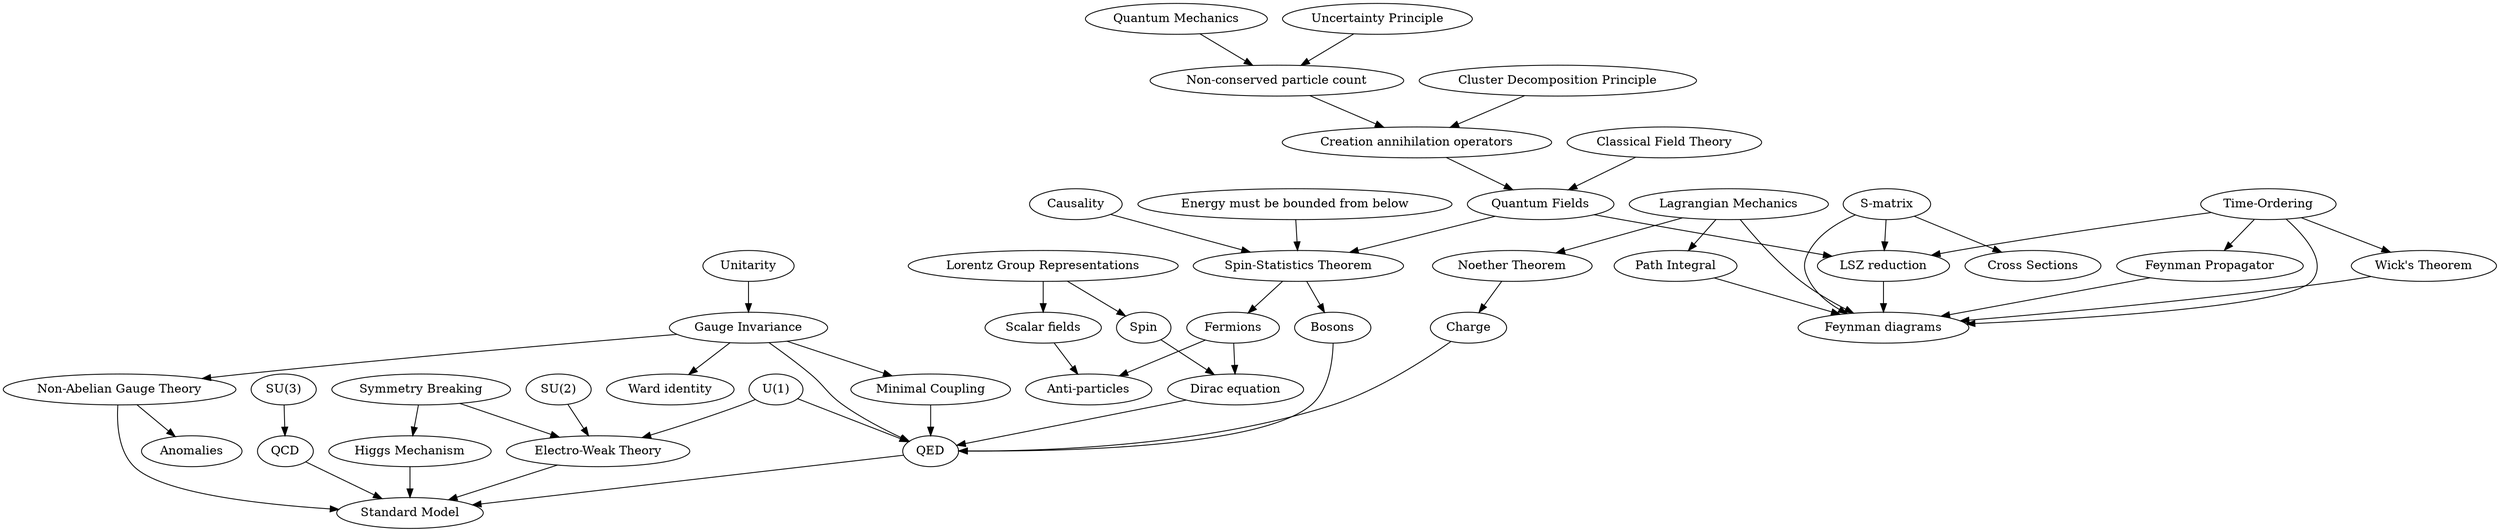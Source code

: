 digraph {
  // Various nodes

  QM [label="Quantum Mechanics"];
  UncertaintyP [label="Uncertainty Principle"];
  Particles [label="Non-conserved particle count"];

  CreationAnn [label="Creation annihilation operators"];
  LG [label="Lorentz Group Representations"];
  Cluster [label="Cluster Decomposition Principle"];
  Diagrams [label="Feynman diagrams"];
  PathI [label="Path Integral"];
  Causality;
  EnergyBound [label="Energy must be bounded from below"];
  SpinStat [label="Spin-Statistics Theorem"];
  Lagrangian [label="Lagrangian Mechanics"];
  CFT [label="Classical Field Theory"];
  Noether [label="Noether Theorem"];
  CrossSec [label="Cross Sections"];
  SMatrix [label="S-matrix"];
  Prop [label="Feynman Propagator"];
  TimeOrd [label="Time-Ordering"];
  Wick [label="Wick's Theorem"];
  Gauge [label="Gauge Invariance"];
  Ward [label="Ward identity"];
  Charge [label="Charge"];
  Dirac [label="Dirac equation"];
  LSZ [label="LSZ reduction"];
  QED;
  QCD;
  ElectroWeak [label="Electro-Weak Theory"];
  SM [label="Standard Model"];
  Unitarity;
  Fields [label="Quantum Fields"];
  Bosons;
  Fermions;
  Spin;
  Scalar [label="Scalar fields"];
  MinimalCoup [label="Minimal Coupling"];
  U1 [label="U(1)"];
  SU2 [label="SU(2)"];
  SU3 [label="SU(3)"];
  SymmBreak [label="Symmetry Breaking"];
  NonAbelian [label="Non-Abelian Gauge Theory"];
  Anomalies;
  Anti [label="Anti-particles"];
  Higgs [label="Higgs Mechanism"];

  // Edges

  QM -> Particles;
  UncertaintyP -> Particles;

  Particles -> CreationAnn;
  Cluster -> CreationAnn;

  CFT -> Fields;
  CreationAnn -> Fields;

  SMatrix -> LSZ;
  SMatrix -> CrossSec;

  Fields -> LSZ;
  TimeOrd -> LSZ;

  TimeOrd -> Prop;
  TimeOrd -> Wick;

  Prop -> Diagrams;

  LSZ -> Diagrams;
  Lagrangian -> Diagrams;
  SMatrix -> Diagrams;
  Wick -> Diagrams;
  TimeOrd -> Diagrams;

  Lagrangian -> Noether;
  Noether -> Charge;

  Lagrangian -> PathI;
  PathI -> Diagrams;

  Causality -> SpinStat;
  EnergyBound -> SpinStat;
  Fields -> SpinStat;

  SpinStat -> Bosons;
  SpinStat -> Fermions;

  LG -> Spin;
  LG -> Scalar;

  Scalar -> Anti;
  Fermions -> Anti;

  Fermions -> Dirac;
  Spin -> Dirac;

  U1 -> QED;
  Bosons -> QED;
  Dirac -> QED;

  Gauge -> Ward;
  Gauge -> QED;
  Charge -> QED;

  Gauge -> MinimalCoup;
  MinimalCoup -> QED;

  Unitarity -> Gauge;

  Gauge -> NonAbelian;

  QED -> SM;
  SU2 -> ElectroWeak;
  U1 -> ElectroWeak;
  SymmBreak -> ElectroWeak;
  SU3 -> QCD;

  ElectroWeak -> SM;
  QCD -> SM;
  NonAbelian -> SM;
  SymmBreak -> Higgs;

  Higgs -> SM;

  NonAbelian -> Anomalies;
}
